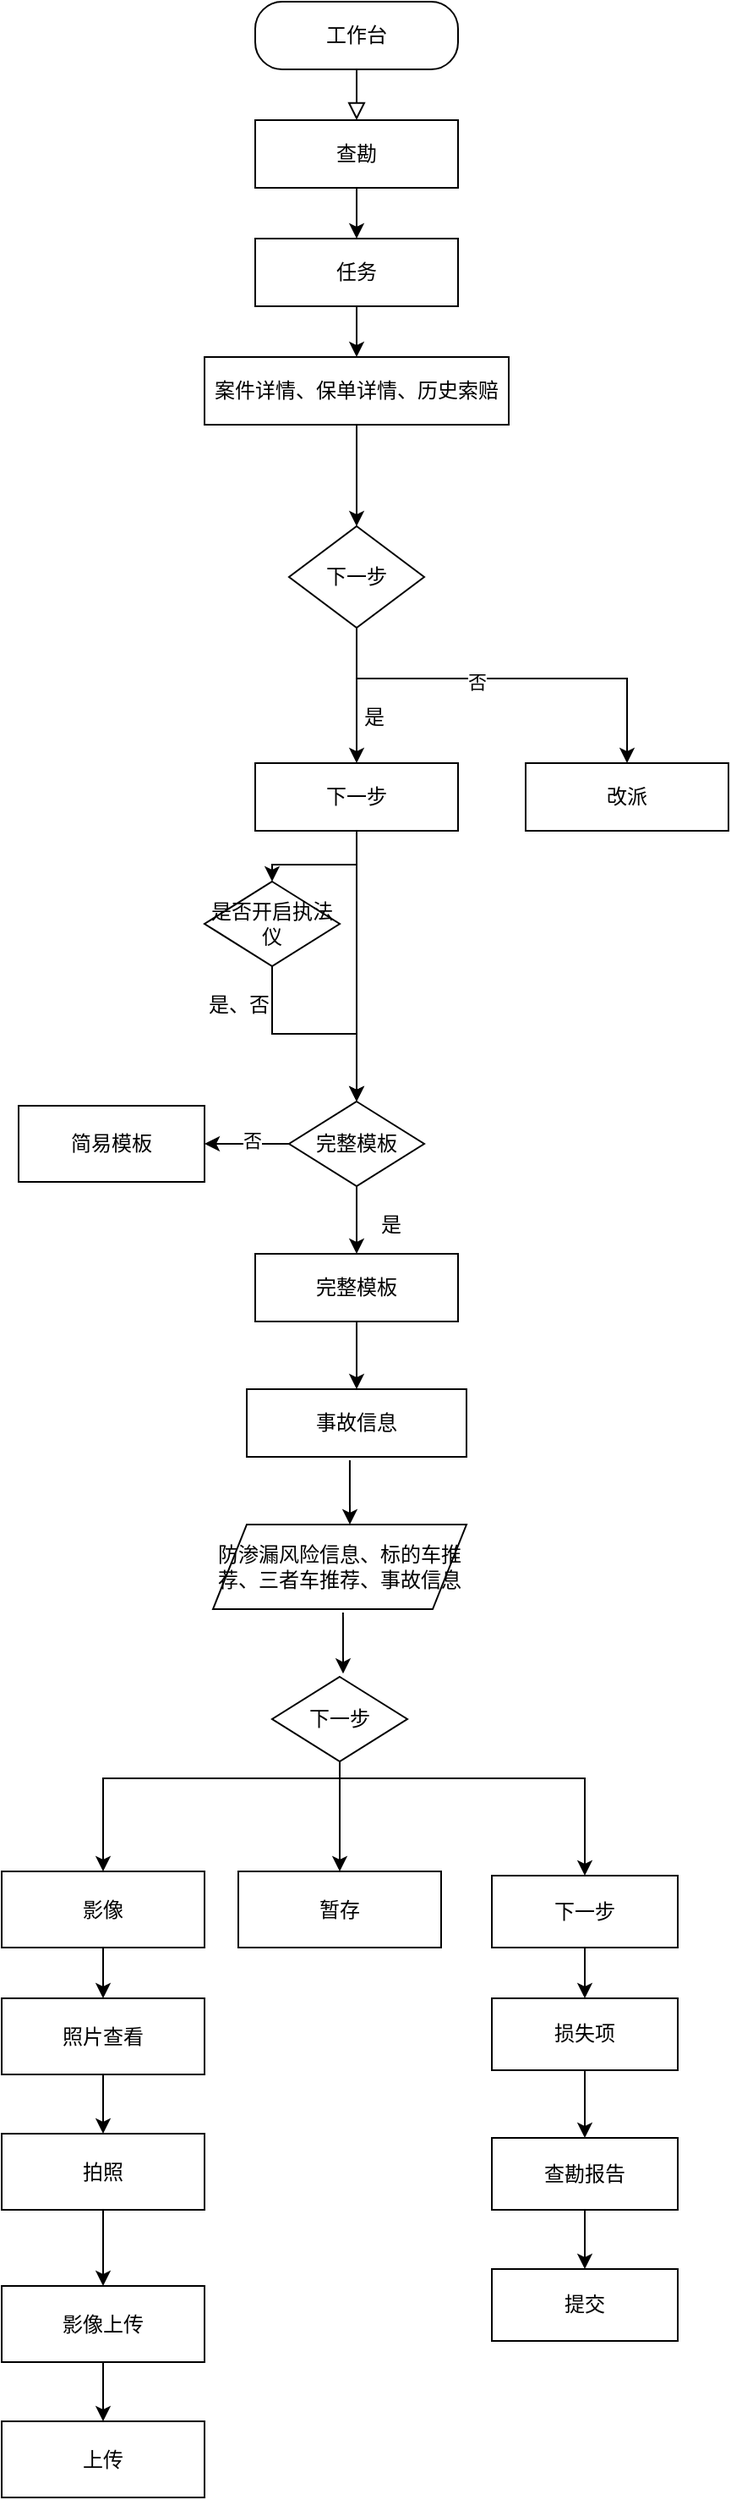 <mxfile version="24.7.0" type="github">
  <diagram id="C5RBs43oDa-KdzZeNtuy" name="Page-1">
    <mxGraphModel dx="954" dy="606" grid="1" gridSize="10" guides="1" tooltips="1" connect="1" arrows="1" fold="1" page="1" pageScale="1" pageWidth="3300" pageHeight="4681" background="#ffffff" math="0" shadow="0">
      <root>
        <mxCell id="WIyWlLk6GJQsqaUBKTNV-0" />
        <mxCell id="WIyWlLk6GJQsqaUBKTNV-1" parent="WIyWlLk6GJQsqaUBKTNV-0" />
        <mxCell id="WIyWlLk6GJQsqaUBKTNV-3" value="工作台" style="rounded=1;whiteSpace=wrap;html=1;fontSize=12;glass=0;strokeWidth=1;shadow=0;arcSize=40;" parent="WIyWlLk6GJQsqaUBKTNV-1" vertex="1">
          <mxGeometry x="160" y="10" width="120" height="40" as="geometry" />
        </mxCell>
        <mxCell id="8Cwg3FQqk2ypC7bNWkIQ-2" value="" style="rounded=0;html=1;jettySize=auto;orthogonalLoop=1;fontSize=11;endArrow=block;endFill=0;endSize=8;strokeWidth=1;shadow=0;labelBackgroundColor=none;edgeStyle=orthogonalEdgeStyle;" edge="1" parent="WIyWlLk6GJQsqaUBKTNV-1" source="WIyWlLk6GJQsqaUBKTNV-3" target="8Cwg3FQqk2ypC7bNWkIQ-1">
          <mxGeometry relative="1" as="geometry">
            <mxPoint x="220" y="70" as="sourcePoint" />
            <mxPoint x="220" y="170" as="targetPoint" />
          </mxGeometry>
        </mxCell>
        <mxCell id="8Cwg3FQqk2ypC7bNWkIQ-19" value="" style="edgeStyle=orthogonalEdgeStyle;rounded=0;orthogonalLoop=1;jettySize=auto;html=1;" edge="1" parent="WIyWlLk6GJQsqaUBKTNV-1" source="8Cwg3FQqk2ypC7bNWkIQ-1" target="8Cwg3FQqk2ypC7bNWkIQ-18">
          <mxGeometry relative="1" as="geometry" />
        </mxCell>
        <mxCell id="8Cwg3FQqk2ypC7bNWkIQ-1" value="查勘" style="whiteSpace=wrap;html=1;" vertex="1" parent="WIyWlLk6GJQsqaUBKTNV-1">
          <mxGeometry x="160" y="80" width="120" height="40" as="geometry" />
        </mxCell>
        <mxCell id="8Cwg3FQqk2ypC7bNWkIQ-21" value="" style="edgeStyle=orthogonalEdgeStyle;rounded=0;orthogonalLoop=1;jettySize=auto;html=1;" edge="1" parent="WIyWlLk6GJQsqaUBKTNV-1" source="8Cwg3FQqk2ypC7bNWkIQ-18" target="8Cwg3FQqk2ypC7bNWkIQ-20">
          <mxGeometry relative="1" as="geometry" />
        </mxCell>
        <mxCell id="8Cwg3FQqk2ypC7bNWkIQ-18" value="任务" style="whiteSpace=wrap;html=1;" vertex="1" parent="WIyWlLk6GJQsqaUBKTNV-1">
          <mxGeometry x="160" y="150" width="120" height="40" as="geometry" />
        </mxCell>
        <mxCell id="8Cwg3FQqk2ypC7bNWkIQ-23" value="" style="edgeStyle=orthogonalEdgeStyle;rounded=0;orthogonalLoop=1;jettySize=auto;html=1;" edge="1" parent="WIyWlLk6GJQsqaUBKTNV-1" source="8Cwg3FQqk2ypC7bNWkIQ-20" target="8Cwg3FQqk2ypC7bNWkIQ-22">
          <mxGeometry relative="1" as="geometry" />
        </mxCell>
        <mxCell id="8Cwg3FQqk2ypC7bNWkIQ-20" value="案件详情、保单详情、历史索赔" style="whiteSpace=wrap;html=1;" vertex="1" parent="WIyWlLk6GJQsqaUBKTNV-1">
          <mxGeometry x="130" y="220" width="180" height="40" as="geometry" />
        </mxCell>
        <mxCell id="8Cwg3FQqk2ypC7bNWkIQ-25" value="" style="edgeStyle=orthogonalEdgeStyle;rounded=0;orthogonalLoop=1;jettySize=auto;html=1;" edge="1" parent="WIyWlLk6GJQsqaUBKTNV-1" source="8Cwg3FQqk2ypC7bNWkIQ-22" target="8Cwg3FQqk2ypC7bNWkIQ-24">
          <mxGeometry relative="1" as="geometry" />
        </mxCell>
        <mxCell id="8Cwg3FQqk2ypC7bNWkIQ-27" value="" style="edgeStyle=orthogonalEdgeStyle;rounded=0;orthogonalLoop=1;jettySize=auto;html=1;" edge="1" parent="WIyWlLk6GJQsqaUBKTNV-1" source="8Cwg3FQqk2ypC7bNWkIQ-22" target="8Cwg3FQqk2ypC7bNWkIQ-26">
          <mxGeometry relative="1" as="geometry">
            <Array as="points">
              <mxPoint x="220" y="410" />
              <mxPoint x="380" y="410" />
            </Array>
          </mxGeometry>
        </mxCell>
        <mxCell id="8Cwg3FQqk2ypC7bNWkIQ-29" value="否" style="edgeLabel;html=1;align=center;verticalAlign=middle;resizable=0;points=[];" vertex="1" connectable="0" parent="8Cwg3FQqk2ypC7bNWkIQ-27">
          <mxGeometry x="-0.158" y="-2" relative="1" as="geometry">
            <mxPoint as="offset" />
          </mxGeometry>
        </mxCell>
        <mxCell id="8Cwg3FQqk2ypC7bNWkIQ-22" value="下一步" style="rhombus;whiteSpace=wrap;html=1;" vertex="1" parent="WIyWlLk6GJQsqaUBKTNV-1">
          <mxGeometry x="180" y="320" width="80" height="60" as="geometry" />
        </mxCell>
        <mxCell id="8Cwg3FQqk2ypC7bNWkIQ-34" value="" style="edgeStyle=orthogonalEdgeStyle;rounded=0;orthogonalLoop=1;jettySize=auto;html=1;" edge="1" parent="WIyWlLk6GJQsqaUBKTNV-1" source="8Cwg3FQqk2ypC7bNWkIQ-24" target="8Cwg3FQqk2ypC7bNWkIQ-33">
          <mxGeometry relative="1" as="geometry" />
        </mxCell>
        <mxCell id="8Cwg3FQqk2ypC7bNWkIQ-55" value="" style="edgeStyle=orthogonalEdgeStyle;rounded=0;orthogonalLoop=1;jettySize=auto;html=1;" edge="1" parent="WIyWlLk6GJQsqaUBKTNV-1" source="8Cwg3FQqk2ypC7bNWkIQ-24" target="8Cwg3FQqk2ypC7bNWkIQ-54">
          <mxGeometry relative="1" as="geometry" />
        </mxCell>
        <mxCell id="8Cwg3FQqk2ypC7bNWkIQ-24" value="下一步" style="whiteSpace=wrap;html=1;" vertex="1" parent="WIyWlLk6GJQsqaUBKTNV-1">
          <mxGeometry x="160" y="460" width="120" height="40" as="geometry" />
        </mxCell>
        <mxCell id="8Cwg3FQqk2ypC7bNWkIQ-26" value="改派" style="whiteSpace=wrap;html=1;" vertex="1" parent="WIyWlLk6GJQsqaUBKTNV-1">
          <mxGeometry x="320" y="460" width="120" height="40" as="geometry" />
        </mxCell>
        <mxCell id="8Cwg3FQqk2ypC7bNWkIQ-28" value="是" style="text;html=1;align=center;verticalAlign=middle;resizable=0;points=[];autosize=1;strokeColor=none;fillColor=none;" vertex="1" parent="WIyWlLk6GJQsqaUBKTNV-1">
          <mxGeometry x="210" y="418" width="40" height="30" as="geometry" />
        </mxCell>
        <mxCell id="8Cwg3FQqk2ypC7bNWkIQ-36" value="" style="edgeStyle=orthogonalEdgeStyle;rounded=0;orthogonalLoop=1;jettySize=auto;html=1;" edge="1" parent="WIyWlLk6GJQsqaUBKTNV-1" source="8Cwg3FQqk2ypC7bNWkIQ-33" target="8Cwg3FQqk2ypC7bNWkIQ-35">
          <mxGeometry relative="1" as="geometry" />
        </mxCell>
        <mxCell id="8Cwg3FQqk2ypC7bNWkIQ-38" value="" style="edgeStyle=orthogonalEdgeStyle;rounded=0;orthogonalLoop=1;jettySize=auto;html=1;" edge="1" parent="WIyWlLk6GJQsqaUBKTNV-1" source="8Cwg3FQqk2ypC7bNWkIQ-33" target="8Cwg3FQqk2ypC7bNWkIQ-37">
          <mxGeometry relative="1" as="geometry" />
        </mxCell>
        <mxCell id="8Cwg3FQqk2ypC7bNWkIQ-40" value="否" style="edgeLabel;html=1;align=center;verticalAlign=middle;resizable=0;points=[];" vertex="1" connectable="0" parent="8Cwg3FQqk2ypC7bNWkIQ-38">
          <mxGeometry x="-0.12" y="-2" relative="1" as="geometry">
            <mxPoint as="offset" />
          </mxGeometry>
        </mxCell>
        <mxCell id="8Cwg3FQqk2ypC7bNWkIQ-33" value="完整模板" style="rhombus;whiteSpace=wrap;html=1;" vertex="1" parent="WIyWlLk6GJQsqaUBKTNV-1">
          <mxGeometry x="180" y="660" width="80" height="50" as="geometry" />
        </mxCell>
        <mxCell id="8Cwg3FQqk2ypC7bNWkIQ-42" value="" style="edgeStyle=orthogonalEdgeStyle;rounded=0;orthogonalLoop=1;jettySize=auto;html=1;" edge="1" parent="WIyWlLk6GJQsqaUBKTNV-1" source="8Cwg3FQqk2ypC7bNWkIQ-35" target="8Cwg3FQqk2ypC7bNWkIQ-41">
          <mxGeometry relative="1" as="geometry" />
        </mxCell>
        <mxCell id="8Cwg3FQqk2ypC7bNWkIQ-35" value="完整模板" style="whiteSpace=wrap;html=1;" vertex="1" parent="WIyWlLk6GJQsqaUBKTNV-1">
          <mxGeometry x="160" y="750" width="120" height="40" as="geometry" />
        </mxCell>
        <mxCell id="8Cwg3FQqk2ypC7bNWkIQ-37" value="简易模板" style="whiteSpace=wrap;html=1;" vertex="1" parent="WIyWlLk6GJQsqaUBKTNV-1">
          <mxGeometry x="20" y="662.5" width="110" height="45" as="geometry" />
        </mxCell>
        <mxCell id="8Cwg3FQqk2ypC7bNWkIQ-39" value="是" style="text;html=1;align=center;verticalAlign=middle;resizable=0;points=[];autosize=1;strokeColor=none;fillColor=none;" vertex="1" parent="WIyWlLk6GJQsqaUBKTNV-1">
          <mxGeometry x="220" y="718" width="40" height="30" as="geometry" />
        </mxCell>
        <mxCell id="8Cwg3FQqk2ypC7bNWkIQ-41" value="事故信息" style="whiteSpace=wrap;html=1;" vertex="1" parent="WIyWlLk6GJQsqaUBKTNV-1">
          <mxGeometry x="155" y="830" width="130" height="40" as="geometry" />
        </mxCell>
        <mxCell id="8Cwg3FQqk2ypC7bNWkIQ-45" value="防渗漏风险信息、标的车推荐、三者车推荐、事故信息" style="shape=parallelogram;perimeter=parallelogramPerimeter;whiteSpace=wrap;html=1;fixedSize=1;" vertex="1" parent="WIyWlLk6GJQsqaUBKTNV-1">
          <mxGeometry x="135" y="910" width="150" height="50" as="geometry" />
        </mxCell>
        <mxCell id="8Cwg3FQqk2ypC7bNWkIQ-46" value="" style="edgeStyle=none;orthogonalLoop=1;jettySize=auto;html=1;rounded=0;exitX=0.469;exitY=1.05;exitDx=0;exitDy=0;exitPerimeter=0;" edge="1" parent="WIyWlLk6GJQsqaUBKTNV-1" source="8Cwg3FQqk2ypC7bNWkIQ-41">
          <mxGeometry width="100" relative="1" as="geometry">
            <mxPoint x="180" y="880" as="sourcePoint" />
            <mxPoint x="216" y="910" as="targetPoint" />
            <Array as="points" />
          </mxGeometry>
        </mxCell>
        <mxCell id="8Cwg3FQqk2ypC7bNWkIQ-71" value="" style="edgeStyle=orthogonalEdgeStyle;rounded=0;orthogonalLoop=1;jettySize=auto;html=1;" edge="1" parent="WIyWlLk6GJQsqaUBKTNV-1" source="8Cwg3FQqk2ypC7bNWkIQ-49" target="8Cwg3FQqk2ypC7bNWkIQ-70">
          <mxGeometry relative="1" as="geometry">
            <Array as="points">
              <mxPoint x="210" y="1060" />
              <mxPoint x="70" y="1060" />
            </Array>
          </mxGeometry>
        </mxCell>
        <mxCell id="8Cwg3FQqk2ypC7bNWkIQ-73" value="" style="edgeStyle=orthogonalEdgeStyle;rounded=0;orthogonalLoop=1;jettySize=auto;html=1;" edge="1" parent="WIyWlLk6GJQsqaUBKTNV-1" source="8Cwg3FQqk2ypC7bNWkIQ-49" target="8Cwg3FQqk2ypC7bNWkIQ-72">
          <mxGeometry relative="1" as="geometry">
            <Array as="points">
              <mxPoint x="210" y="1060" />
              <mxPoint x="355" y="1060" />
            </Array>
          </mxGeometry>
        </mxCell>
        <mxCell id="8Cwg3FQqk2ypC7bNWkIQ-75" value="" style="edgeStyle=orthogonalEdgeStyle;rounded=0;orthogonalLoop=1;jettySize=auto;html=1;" edge="1" parent="WIyWlLk6GJQsqaUBKTNV-1" source="8Cwg3FQqk2ypC7bNWkIQ-49" target="8Cwg3FQqk2ypC7bNWkIQ-52">
          <mxGeometry relative="1" as="geometry" />
        </mxCell>
        <mxCell id="8Cwg3FQqk2ypC7bNWkIQ-49" value="下一步" style="rhombus;whiteSpace=wrap;html=1;" vertex="1" parent="WIyWlLk6GJQsqaUBKTNV-1">
          <mxGeometry x="170" y="1000" width="80" height="50" as="geometry" />
        </mxCell>
        <mxCell id="8Cwg3FQqk2ypC7bNWkIQ-51" value="" style="edgeStyle=none;orthogonalLoop=1;jettySize=auto;html=1;rounded=0;entryX=0.525;entryY=-0.037;entryDx=0;entryDy=0;entryPerimeter=0;exitX=0.513;exitY=1.04;exitDx=0;exitDy=0;exitPerimeter=0;" edge="1" parent="WIyWlLk6GJQsqaUBKTNV-1" source="8Cwg3FQqk2ypC7bNWkIQ-45" target="8Cwg3FQqk2ypC7bNWkIQ-49">
          <mxGeometry width="100" relative="1" as="geometry">
            <mxPoint x="160" y="970" as="sourcePoint" />
            <mxPoint x="260" y="970" as="targetPoint" />
            <Array as="points" />
          </mxGeometry>
        </mxCell>
        <mxCell id="8Cwg3FQqk2ypC7bNWkIQ-52" value="暂存" style="whiteSpace=wrap;html=1;" vertex="1" parent="WIyWlLk6GJQsqaUBKTNV-1">
          <mxGeometry x="150" y="1115" width="120" height="45" as="geometry" />
        </mxCell>
        <mxCell id="8Cwg3FQqk2ypC7bNWkIQ-65" value="" style="edgeStyle=orthogonalEdgeStyle;rounded=0;orthogonalLoop=1;jettySize=auto;html=1;" edge="1" parent="WIyWlLk6GJQsqaUBKTNV-1" source="8Cwg3FQqk2ypC7bNWkIQ-54" target="8Cwg3FQqk2ypC7bNWkIQ-33">
          <mxGeometry relative="1" as="geometry" />
        </mxCell>
        <mxCell id="8Cwg3FQqk2ypC7bNWkIQ-54" value="是否开启执法仪" style="rhombus;whiteSpace=wrap;html=1;" vertex="1" parent="WIyWlLk6GJQsqaUBKTNV-1">
          <mxGeometry x="130" y="530" width="80" height="50" as="geometry" />
        </mxCell>
        <mxCell id="8Cwg3FQqk2ypC7bNWkIQ-66" value="是、否" style="text;html=1;align=center;verticalAlign=middle;resizable=0;points=[];autosize=1;strokeColor=none;fillColor=none;" vertex="1" parent="WIyWlLk6GJQsqaUBKTNV-1">
          <mxGeometry x="120" y="588" width="60" height="30" as="geometry" />
        </mxCell>
        <mxCell id="8Cwg3FQqk2ypC7bNWkIQ-78" value="" style="edgeStyle=orthogonalEdgeStyle;rounded=0;orthogonalLoop=1;jettySize=auto;html=1;" edge="1" parent="WIyWlLk6GJQsqaUBKTNV-1" source="8Cwg3FQqk2ypC7bNWkIQ-70" target="8Cwg3FQqk2ypC7bNWkIQ-77">
          <mxGeometry relative="1" as="geometry" />
        </mxCell>
        <mxCell id="8Cwg3FQqk2ypC7bNWkIQ-70" value="影像" style="whiteSpace=wrap;html=1;" vertex="1" parent="WIyWlLk6GJQsqaUBKTNV-1">
          <mxGeometry x="10" y="1115" width="120" height="45" as="geometry" />
        </mxCell>
        <mxCell id="8Cwg3FQqk2ypC7bNWkIQ-86" value="" style="edgeStyle=orthogonalEdgeStyle;rounded=0;orthogonalLoop=1;jettySize=auto;html=1;" edge="1" parent="WIyWlLk6GJQsqaUBKTNV-1" source="8Cwg3FQqk2ypC7bNWkIQ-72" target="8Cwg3FQqk2ypC7bNWkIQ-85">
          <mxGeometry relative="1" as="geometry" />
        </mxCell>
        <mxCell id="8Cwg3FQqk2ypC7bNWkIQ-72" value="下一步" style="whiteSpace=wrap;html=1;" vertex="1" parent="WIyWlLk6GJQsqaUBKTNV-1">
          <mxGeometry x="300" y="1117.5" width="110" height="42.5" as="geometry" />
        </mxCell>
        <mxCell id="8Cwg3FQqk2ypC7bNWkIQ-80" value="" style="edgeStyle=orthogonalEdgeStyle;rounded=0;orthogonalLoop=1;jettySize=auto;html=1;" edge="1" parent="WIyWlLk6GJQsqaUBKTNV-1" source="8Cwg3FQqk2ypC7bNWkIQ-77" target="8Cwg3FQqk2ypC7bNWkIQ-79">
          <mxGeometry relative="1" as="geometry" />
        </mxCell>
        <mxCell id="8Cwg3FQqk2ypC7bNWkIQ-77" value="照片查看" style="whiteSpace=wrap;html=1;" vertex="1" parent="WIyWlLk6GJQsqaUBKTNV-1">
          <mxGeometry x="10" y="1190" width="120" height="45" as="geometry" />
        </mxCell>
        <mxCell id="8Cwg3FQqk2ypC7bNWkIQ-82" value="" style="edgeStyle=orthogonalEdgeStyle;rounded=0;orthogonalLoop=1;jettySize=auto;html=1;" edge="1" parent="WIyWlLk6GJQsqaUBKTNV-1" source="8Cwg3FQqk2ypC7bNWkIQ-79" target="8Cwg3FQqk2ypC7bNWkIQ-81">
          <mxGeometry relative="1" as="geometry" />
        </mxCell>
        <mxCell id="8Cwg3FQqk2ypC7bNWkIQ-79" value="拍照" style="whiteSpace=wrap;html=1;" vertex="1" parent="WIyWlLk6GJQsqaUBKTNV-1">
          <mxGeometry x="10" y="1270" width="120" height="45" as="geometry" />
        </mxCell>
        <mxCell id="8Cwg3FQqk2ypC7bNWkIQ-84" value="" style="edgeStyle=orthogonalEdgeStyle;rounded=0;orthogonalLoop=1;jettySize=auto;html=1;" edge="1" parent="WIyWlLk6GJQsqaUBKTNV-1" source="8Cwg3FQqk2ypC7bNWkIQ-81" target="8Cwg3FQqk2ypC7bNWkIQ-83">
          <mxGeometry relative="1" as="geometry" />
        </mxCell>
        <mxCell id="8Cwg3FQqk2ypC7bNWkIQ-81" value="影像上传" style="whiteSpace=wrap;html=1;" vertex="1" parent="WIyWlLk6GJQsqaUBKTNV-1">
          <mxGeometry x="10" y="1360" width="120" height="45" as="geometry" />
        </mxCell>
        <mxCell id="8Cwg3FQqk2ypC7bNWkIQ-83" value="上传" style="whiteSpace=wrap;html=1;" vertex="1" parent="WIyWlLk6GJQsqaUBKTNV-1">
          <mxGeometry x="10" y="1440" width="120" height="45" as="geometry" />
        </mxCell>
        <mxCell id="8Cwg3FQqk2ypC7bNWkIQ-88" value="" style="edgeStyle=orthogonalEdgeStyle;rounded=0;orthogonalLoop=1;jettySize=auto;html=1;" edge="1" parent="WIyWlLk6GJQsqaUBKTNV-1" source="8Cwg3FQqk2ypC7bNWkIQ-85" target="8Cwg3FQqk2ypC7bNWkIQ-87">
          <mxGeometry relative="1" as="geometry" />
        </mxCell>
        <mxCell id="8Cwg3FQqk2ypC7bNWkIQ-85" value="损失项" style="whiteSpace=wrap;html=1;" vertex="1" parent="WIyWlLk6GJQsqaUBKTNV-1">
          <mxGeometry x="300" y="1190" width="110" height="42.5" as="geometry" />
        </mxCell>
        <mxCell id="8Cwg3FQqk2ypC7bNWkIQ-90" value="" style="edgeStyle=orthogonalEdgeStyle;rounded=0;orthogonalLoop=1;jettySize=auto;html=1;" edge="1" parent="WIyWlLk6GJQsqaUBKTNV-1" source="8Cwg3FQqk2ypC7bNWkIQ-87" target="8Cwg3FQqk2ypC7bNWkIQ-89">
          <mxGeometry relative="1" as="geometry" />
        </mxCell>
        <mxCell id="8Cwg3FQqk2ypC7bNWkIQ-87" value="查勘报告" style="whiteSpace=wrap;html=1;" vertex="1" parent="WIyWlLk6GJQsqaUBKTNV-1">
          <mxGeometry x="300" y="1272.5" width="110" height="42.5" as="geometry" />
        </mxCell>
        <mxCell id="8Cwg3FQqk2ypC7bNWkIQ-89" value="提交" style="whiteSpace=wrap;html=1;" vertex="1" parent="WIyWlLk6GJQsqaUBKTNV-1">
          <mxGeometry x="300" y="1350" width="110" height="42.5" as="geometry" />
        </mxCell>
      </root>
    </mxGraphModel>
  </diagram>
</mxfile>
